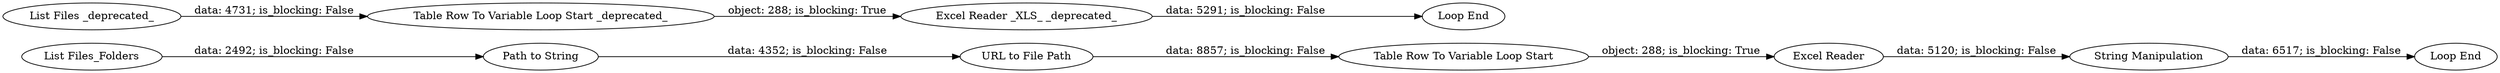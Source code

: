 digraph {
	"5714786926761022588_92" [label="URL to File Path"]
	"5714786926761022588_89" [label="List Files_Folders"]
	"5714786926761022588_96" [label="Loop End"]
	"5714786926761022588_93" [label="Table Row To Variable Loop Start"]
	"5714786926761022588_1" [label="List Files _deprecated_"]
	"5714786926761022588_42" [label="Excel Reader _XLS_ _deprecated_"]
	"5714786926761022588_2" [label="Table Row To Variable Loop Start _deprecated_"]
	"5714786926761022588_95" [label="String Manipulation"]
	"5714786926761022588_91" [label="Path to String"]
	"5714786926761022588_43" [label="Loop End"]
	"5714786926761022588_94" [label="Excel Reader"]
	"5714786926761022588_89" -> "5714786926761022588_91" [label="data: 2492; is_blocking: False"]
	"5714786926761022588_91" -> "5714786926761022588_92" [label="data: 4352; is_blocking: False"]
	"5714786926761022588_94" -> "5714786926761022588_95" [label="data: 5120; is_blocking: False"]
	"5714786926761022588_93" -> "5714786926761022588_94" [label="object: 288; is_blocking: True"]
	"5714786926761022588_92" -> "5714786926761022588_93" [label="data: 8857; is_blocking: False"]
	"5714786926761022588_95" -> "5714786926761022588_96" [label="data: 6517; is_blocking: False"]
	"5714786926761022588_1" -> "5714786926761022588_2" [label="data: 4731; is_blocking: False"]
	"5714786926761022588_2" -> "5714786926761022588_42" [label="object: 288; is_blocking: True"]
	"5714786926761022588_42" -> "5714786926761022588_43" [label="data: 5291; is_blocking: False"]
	rankdir=LR
}

